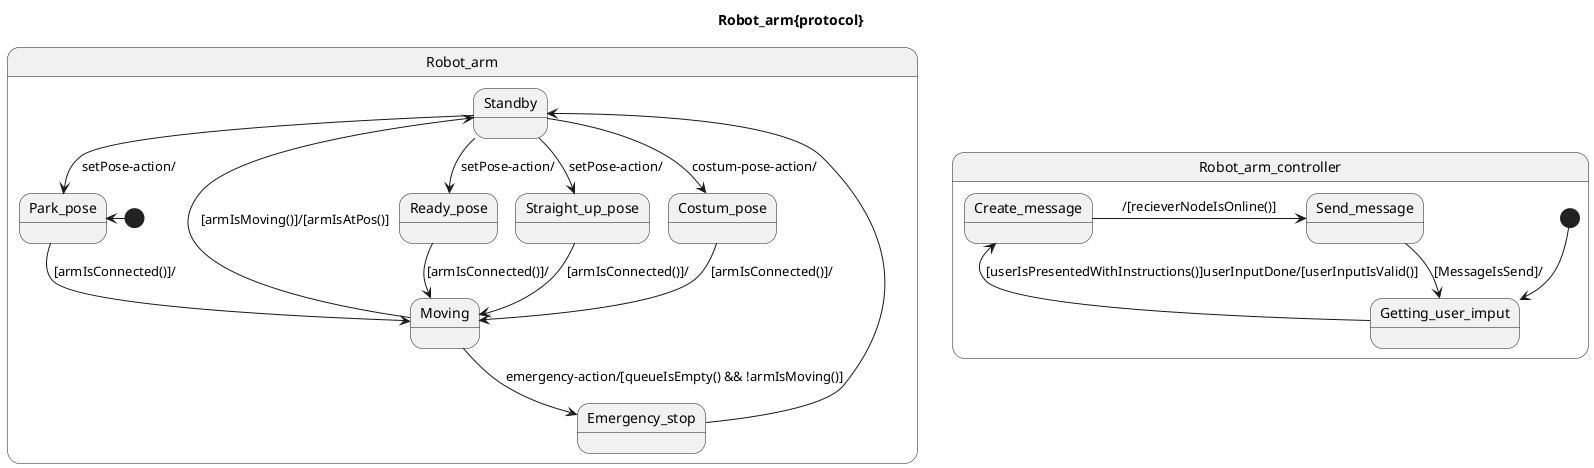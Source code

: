 @startuml

title Robot_arm{protocol}

state Robot_arm {

[*] -left-> Park_pose
Park_pose -down-> Moving : [armIsConnected()]/
Ready_pose -down-> Moving : [armIsConnected()]/
Straight_up_pose -down-> Moving : [armIsConnected()]/
Costum_pose -down-> Moving : [armIsConnected()]/


Moving -left-> Standby : [armIsMoving()]/[armIsAtPos()]

Standby --> Park_pose : setPose-action/
Standby --> Ready_pose : setPose-action/
Standby --> Straight_up_pose : setPose-action/
Standby --> Costum_pose : costum-pose-action/

Moving --> Emergency_stop : emergency-action/[queueIsEmpty() && !armIsMoving()]
Emergency_stop --> Standby

}

state Robot_arm_controller {
    [*] --> Getting_user_imput
    Getting_user_imput --> Create_message : [userIsPresentedWithInstructions()]userInputDone/[userInputIsValid()]
    Create_message -right-> Send_message : /[recieverNodeIsOnline()]
    Send_message --> Getting_user_imput : [MessageIsSend]/
}

@enduml